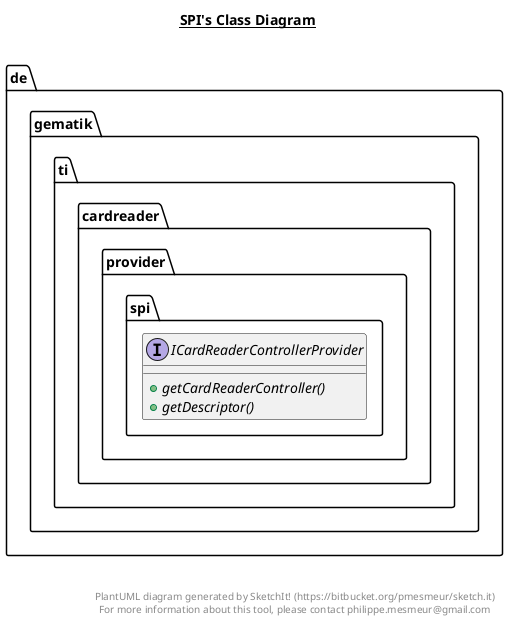 @startuml

title __SPI's Class Diagram__\n

  namespace de.gematik.ti.cardreader.provider.spi {
    interface de.gematik.ti.cardreader.provider.spi.ICardReaderControllerProvider {
        {abstract} + getCardReaderController()
        {abstract} + getDescriptor()
    }
  }
  



right footer


PlantUML diagram generated by SketchIt! (https://bitbucket.org/pmesmeur/sketch.it)
For more information about this tool, please contact philippe.mesmeur@gmail.com
endfooter

@enduml
